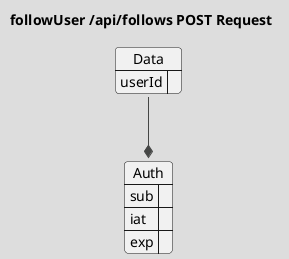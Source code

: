 @startuml followUser-Request
!theme toy
skinparam linetype ortho
title "followUser /api/follows POST Request"

json Data {
    "userId": ""
}

json Auth {
    "sub": "",
    "iat": "",
    "exp": ""
}

Data --* Auth
@enduml
@startuml followUser-Response
!theme toy
title "followUser /api/follows POST Response"
json Data {
    "followId": ""
}
@enduml
